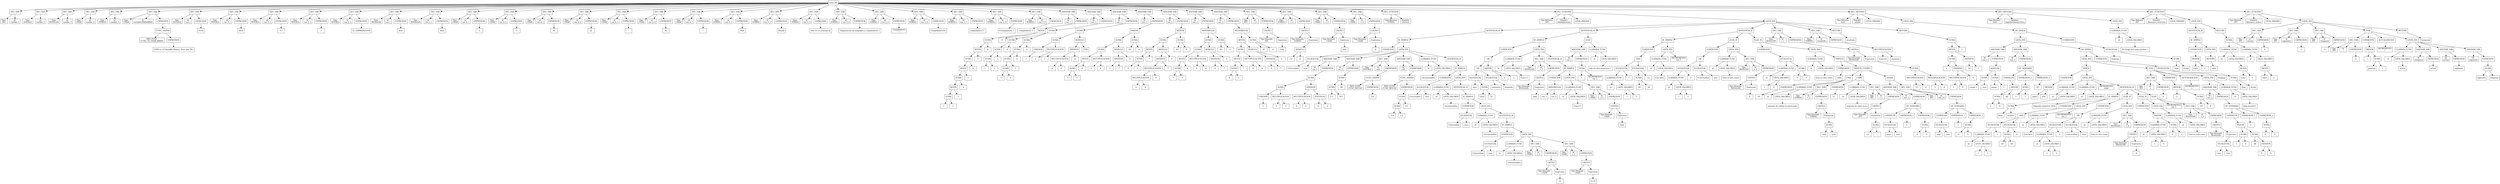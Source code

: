 digraph arbolAst { 
rankdir = "TB"; 
node[shape = box] 
nodo0[label="Lista_Ins"] 
nodo2089[label="DEC_VAR"] 
nodo0 -> nodo2089
nodo2090[label="Tipo 
INT"] 
nodo2089 -> nodo2090
nodo2091[label="id 
varible_1"] 
nodo2089 -> nodo2091
nodo2094[label="DEC_VAR"] 
nodo0 -> nodo2094
nodo2095[label="Tipo 
DOUBLE"] 
nodo2094 -> nodo2095
nodo2096[label="id 
varible_2"] 
nodo2094 -> nodo2096
nodo2099[label="DEC_VAR"] 
nodo0 -> nodo2099
nodo2100[label="Tipo 
BOOLEAN"] 
nodo2099 -> nodo2100
nodo2101[label="id 
varible_3"] 
nodo2099 -> nodo2101
nodo2104[label="DEC_VAR"] 
nodo0 -> nodo2104
nodo2105[label="Tipo 
CHAR"] 
nodo2104 -> nodo2105
nodo2106[label="id 
varible_4"] 
nodo2104 -> nodo2106
nodo2109[label="DEC_VAR"] 
nodo0 -> nodo2109
nodo2110[label="Tipo 
STRING"] 
nodo2109 -> nodo2110
nodo2111[label="id 
varible_5"] 
nodo2109 -> nodo2111
nodo2121[label="DEC_VAR"] 
nodo0 -> nodo2121
nodo2122[label="Tipo 
CHAR"] 
nodo2121 -> nodo2122
nodo2123[label="id 
variableCHARARRAY"] 
nodo2121 -> nodo2123
nodo2124[label="EXPRESION"] 
nodo2121 -> nodo2124
nodo2116[label="FUNC_NATIVA"] 
nodo2124 -> nodo2116
nodo2117[label="TIPO_FUNC 
FUNC_TO_CHAR_ARRAY"] 
nodo2116 -> nodo2117
nodo2118[label="EXPRESION"] 
nodo2116 -> nodo2118
nodo2114[label="ESTA es LA VariaBle Moises: Aver que TAL"] 
nodo2118 -> nodo2114
nodo2128[label="DEC_VAR"] 
nodo0 -> nodo2128
nodo2129[label="Tipo 
DOUBLE"] 
nodo2128 -> nodo2129
nodo2130[label="id 
var_2"] 
nodo2128 -> nodo2130
nodo2131[label="EXPRESION"] 
nodo2128 -> nodo2131
nodo2126[label="15.02"] 
nodo2131 -> nodo2126
nodo2135[label="DEC_VAR"] 
nodo0 -> nodo2135
nodo2136[label="Tipo 
DOUBLE"] 
nodo2135 -> nodo2136
nodo2137[label="id 
var_2_1"] 
nodo2135 -> nodo2137
nodo2138[label="EXPRESION"] 
nodo2135 -> nodo2138
nodo2133[label="2022"] 
nodo2138 -> nodo2133
nodo2142[label="DEC_VAR"] 
nodo0 -> nodo2142
nodo2143[label="Tipo 
DOUBLE"] 
nodo2142 -> nodo2143
nodo2144[label="id 
var_2_2"] 
nodo2142 -> nodo2144
nodo2145[label="EXPRESION"] 
nodo2142 -> nodo2145
nodo2140[label="0.1"] 
nodo2145 -> nodo2140
nodo2149[label="DEC_VAR"] 
nodo0 -> nodo2149
nodo2150[label="Tipo 
DOUBLE"] 
nodo2149 -> nodo2150
nodo2151[label="id 
var_2_3"] 
nodo2149 -> nodo2151
nodo2152[label="EXPRESION"] 
nodo2149 -> nodo2152
nodo2147[label="1"] 
nodo2152 -> nodo2147
nodo2156[label="DEC_VAR"] 
nodo0 -> nodo2156
nodo2157[label="Tipo 
DOUBLE"] 
nodo2156 -> nodo2157
nodo2158[label="id 
var_2_4"] 
nodo2156 -> nodo2158
nodo2159[label="EXPRESION"] 
nodo2156 -> nodo2159
nodo2154[label="51.1589462625459"] 
nodo2159 -> nodo2154
nodo2163[label="DEC_VAR"] 
nodo0 -> nodo2163
nodo2164[label="Tipo 
BOOLEAN"] 
nodo2163 -> nodo2164
nodo2165[label="id 
var_3"] 
nodo2163 -> nodo2165
nodo2166[label="EXPRESION"] 
nodo2163 -> nodo2166
nodo2161[label="true"] 
nodo2166 -> nodo2161
nodo2170[label="DEC_VAR"] 
nodo0 -> nodo2170
nodo2171[label="Tipo 
BOOLEAN"] 
nodo2170 -> nodo2171
nodo2172[label="id 
var_3_1"] 
nodo2170 -> nodo2172
nodo2173[label="EXPRESION"] 
nodo2170 -> nodo2173
nodo2168[label="false"] 
nodo2173 -> nodo2168
nodo2177[label="DEC_VAR"] 
nodo0 -> nodo2177
nodo2178[label="Tipo 
CHAR"] 
nodo2177 -> nodo2178
nodo2179[label="id 
var_4_1"] 
nodo2177 -> nodo2179
nodo2180[label="EXPRESION"] 
nodo2177 -> nodo2180
nodo2175[label="a"] 
nodo2180 -> nodo2175
nodo2184[label="DEC_VAR"] 
nodo0 -> nodo2184
nodo2185[label="Tipo 
CHAR"] 
nodo2184 -> nodo2185
nodo2186[label="id 
var_4_2"] 
nodo2184 -> nodo2186
nodo2187[label="EXPRESION"] 
nodo2184 -> nodo2187
nodo2182[label="2"] 
nodo2187 -> nodo2182
nodo2191[label="DEC_VAR"] 
nodo0 -> nodo2191
nodo2192[label="Tipo 
CHAR"] 
nodo2191 -> nodo2192
nodo2193[label="id 
var_4_3"] 
nodo2191 -> nodo2193
nodo2194[label="EXPRESION"] 
nodo2191 -> nodo2194
nodo2189[label="W"] 
nodo2194 -> nodo2189
nodo2198[label="DEC_VAR"] 
nodo0 -> nodo2198
nodo2199[label="Tipo 
CHAR"] 
nodo2198 -> nodo2199
nodo2200[label="id 
var_4_4"] 
nodo2198 -> nodo2200
nodo2201[label="EXPRESION"] 
nodo2198 -> nodo2201
nodo2196[label="@"] 
nodo2201 -> nodo2196
nodo2205[label="DEC_VAR"] 
nodo0 -> nodo2205
nodo2206[label="Tipo 
CHAR"] 
nodo2205 -> nodo2206
nodo2207[label="id 
var_4_5"] 
nodo2205 -> nodo2207
nodo2208[label="EXPRESION"] 
nodo2205 -> nodo2208
nodo2203[label="!"] 
nodo2208 -> nodo2203
nodo2212[label="DEC_VAR"] 
nodo0 -> nodo2212
nodo2213[label="Tipo 
CHAR"] 
nodo2212 -> nodo2213
nodo2214[label="id 
var_4_6"] 
nodo2212 -> nodo2214
nodo2215[label="EXPRESION"] 
nodo2212 -> nodo2215
nodo2210[label="%"] 
nodo2215 -> nodo2210
nodo2219[label="DEC_VAR"] 
nodo0 -> nodo2219
nodo2220[label="Tipo 
CHAR"] 
nodo2219 -> nodo2220
nodo2221[label="id 
var_4_7"] 
nodo2219 -> nodo2221
nodo2222[label="EXPRESION"] 
nodo2219 -> nodo2222
nodo2217[label="/"] 
nodo2222 -> nodo2217
nodo2226[label="DEC_VAR"] 
nodo0 -> nodo2226
nodo2227[label="Tipo 
STRING"] 
nodo2226 -> nodo2227
nodo2228[label="id 
var_5_1"] 
nodo2226 -> nodo2228
nodo2229[label="EXPRESION"] 
nodo2226 -> nodo2229
nodo2224[label="Hola"] 
nodo2229 -> nodo2224
nodo2233[label="DEC_VAR"] 
nodo0 -> nodo2233
nodo2234[label="Tipo 
STRING"] 
nodo2233 -> nodo2234
nodo2235[label="id 
var_5_2"] 
nodo2233 -> nodo2235
nodo2236[label="EXPRESION"] 
nodo2233 -> nodo2236
nodo2231[label="Mundo"] 
nodo2236 -> nodo2231
nodo2240[label="DEC_VAR"] 
nodo0 -> nodo2240
nodo2241[label="Tipo 
STRING"] 
nodo2240 -> nodo2241
nodo2242[label="id 
var_5_3"] 
nodo2240 -> nodo2242
nodo2243[label="EXPRESION"] 
nodo2240 -> nodo2243
nodo2238[label="este es un mensaje @"] 
nodo2243 -> nodo2238
nodo2247[label="DEC_VAR"] 
nodo0 -> nodo2247
nodo2248[label="Tipo 
STRING"] 
nodo2247 -> nodo2248
nodo2249[label="id 
var_5_4"] 
nodo2247 -> nodo2249
nodo2250[label="EXPRESION"] 
nodo2247 -> nodo2250
nodo2245[label="Organizacion de lenguajes y compiladores 1"] 
nodo2250 -> nodo2245
nodo2254[label="DEC_VAR"] 
nodo0 -> nodo2254
nodo2255[label="Tipo 
STRING"] 
nodo2254 -> nodo2255
nodo2256[label="id 
var_5_5"] 
nodo2254 -> nodo2256
nodo2257[label="EXPRESION"] 
nodo2254 -> nodo2257
nodo2252[label="Compiladores\n1"] 
nodo2257 -> nodo2252
nodo2261[label="DEC_VAR"] 
nodo0 -> nodo2261
nodo2262[label="Tipo 
STRING"] 
nodo2261 -> nodo2262
nodo2263[label="id 
var_5_6"] 
nodo2261 -> nodo2263
nodo2264[label="EXPRESION"] 
nodo2261 -> nodo2264
nodo2259[label="Compiladores\\1\\"] 
nodo2264 -> nodo2259
nodo2268[label="DEC_VAR"] 
nodo0 -> nodo2268
nodo2269[label="Tipo 
STRING"] 
nodo2268 -> nodo2269
nodo2270[label="id 
var_5_7"] 
nodo2268 -> nodo2270
nodo2271[label="EXPRESION"] 
nodo2268 -> nodo2271
nodo2266[label="compiladores\"1\""] 
nodo2271 -> nodo2266
nodo2275[label="DEC_VAR"] 
nodo0 -> nodo2275
nodo2276[label="Tipo 
STRING"] 
nodo2275 -> nodo2276
nodo2277[label="id 
var_5_8"] 
nodo2275 -> nodo2277
nodo2278[label="EXPRESION"] 
nodo2275 -> nodo2278
nodo2273[label="\tCompiladores 1"] 
nodo2278 -> nodo2273
nodo2282[label="DEC_VAR"] 
nodo0 -> nodo2282
nodo2283[label="Tipo 
STRING"] 
nodo2282 -> nodo2283
nodo2284[label="id 
var_5_9"] 
nodo2282 -> nodo2284
nodo2285[label="EXPRESION"] 
nodo2282 -> nodo2285
nodo2280[label="\'compiladores 1\'"] 
nodo2285 -> nodo2280
nodo2329[label="ASIGNAR_VAR"] 
nodo0 -> nodo2329
nodo2330[label="Id 
var_1"] 
nodo2329 -> nodo2330
nodo2331[label="EXPRESION"] 
nodo2329 -> nodo2331
nodo2326[label="RESTA"] 
nodo2331 -> nodo2326
nodo2321[label="SUMA"] 
nodo2326 -> nodo2321
nodo2316[label="RESTA"] 
nodo2321 -> nodo2316
nodo2311[label="SUMA"] 
nodo2316 -> nodo2311
nodo2306[label="RESTA"] 
nodo2311 -> nodo2306
nodo2301[label="SUMA"] 
nodo2306 -> nodo2301
nodo2296[label="RESTA"] 
nodo2301 -> nodo2296
nodo2291[label="SUMA"] 
nodo2296 -> nodo2291
nodo2287[label="1"] 
nodo2291 -> nodo2287
nodo2289[label="2"] 
nodo2291 -> nodo2289
nodo2294[label="3"] 
nodo2296 -> nodo2294
nodo2299[label="4"] 
nodo2301 -> nodo2299
nodo2304[label="5"] 
nodo2306 -> nodo2304
nodo2309[label="6"] 
nodo2311 -> nodo2309
nodo2314[label="7"] 
nodo2316 -> nodo2314
nodo2319[label="8"] 
nodo2321 -> nodo2319
nodo2324[label="9"] 
nodo2326 -> nodo2324
nodo2375[label="ASIGNAR_VAR"] 
nodo0 -> nodo2375
nodo2376[label="Id 
var_1"] 
nodo2375 -> nodo2376
nodo2377[label="EXPRESION"] 
nodo2375 -> nodo2377
nodo2372[label="SUMA"] 
nodo2377 -> nodo2372
nodo2347[label="SUMA"] 
nodo2372 -> nodo2347
nodo2342[label="SUMA"] 
nodo2347 -> nodo2342
nodo2337[label="SUMA"] 
nodo2342 -> nodo2337
nodo2333[label="1"] 
nodo2337 -> nodo2333
nodo2335[label="2"] 
nodo2337 -> nodo2335
nodo2340[label="3"] 
nodo2342 -> nodo2340
nodo2345[label="4"] 
nodo2347 -> nodo2345
nodo2369[label="SUMA"] 
nodo2372 -> nodo2369
nodo2364[label="SUMA"] 
nodo2369 -> nodo2364
nodo2359[label="SUMA"] 
nodo2364 -> nodo2359
nodo2354[label="SUMA"] 
nodo2359 -> nodo2354
nodo2350[label="5"] 
nodo2354 -> nodo2350
nodo2352[label="6"] 
nodo2354 -> nodo2352
nodo2357[label="7"] 
nodo2359 -> nodo2357
nodo2362[label="8"] 
nodo2364 -> nodo2362
nodo2367[label="9"] 
nodo2369 -> nodo2367
nodo2416[label="ASIGNAR_VAR"] 
nodo0 -> nodo2416
nodo2417[label="Id 
var_1"] 
nodo2416 -> nodo2417
nodo2418[label="EXPRESION"] 
nodo2416 -> nodo2418
nodo2413[label="SUMA"] 
nodo2418 -> nodo2413
nodo2392[label="SUMA"] 
nodo2413 -> nodo2392
nodo2381[label="UMENOS"] 
nodo2392 -> nodo2381
nodo2379[label="1"] 
nodo2381 -> nodo2379
nodo2389[label="MULTIPLICACION"] 
nodo2392 -> nodo2389
nodo2385[label="2"] 
nodo2389 -> nodo2385
nodo2387[label="3"] 
nodo2389 -> nodo2387
nodo2409[label="MODULO"] 
nodo2413 -> nodo2409
nodo2404[label="DIVISION"] 
nodo2409 -> nodo2404
nodo2399[label="MULTIPLICACION"] 
nodo2404 -> nodo2399
nodo2395[label="4"] 
nodo2399 -> nodo2395
nodo2397[label="8"] 
nodo2399 -> nodo2397
nodo2402[label="8"] 
nodo2404 -> nodo2402
nodo2407[label="5789"] 
nodo2409 -> nodo2407
nodo2468[label="ASIGNAR_VAR"] 
nodo0 -> nodo2468
nodo2469[label="Id 
var_3"] 
nodo2468 -> nodo2469
nodo2470[label="EXPRESION"] 
nodo2468 -> nodo2470
nodo2465[label="MAYOR"] 
nodo2470 -> nodo2465
nodo2455[label="SUMA"] 
nodo2465 -> nodo2455
nodo2439[label="SUMA"] 
nodo2455 -> nodo2439
nodo2429[label="RESTA"] 
nodo2439 -> nodo2429
nodo2424[label="SUMA"] 
nodo2429 -> nodo2424
nodo2420[label="5"] 
nodo2424 -> nodo2420
nodo2422[label="5"] 
nodo2424 -> nodo2422
nodo2427[label="8"] 
nodo2429 -> nodo2427
nodo2436[label="MULTIPLICACION"] 
nodo2439 -> nodo2436
nodo2432[label="6"] 
nodo2436 -> nodo2432
nodo2434[label="8"] 
nodo2436 -> nodo2434
nodo2451[label="MODULO"] 
nodo2455 -> nodo2451
nodo2446[label="DIVISION"] 
nodo2451 -> nodo2446
nodo2442[label="1"] 
nodo2446 -> nodo2442
nodo2444[label="7"] 
nodo2446 -> nodo2444
nodo2449[label="9"] 
nodo2451 -> nodo2449
nodo2462[label="SUMA"] 
nodo2465 -> nodo2462
nodo2458[label="45"] 
nodo2462 -> nodo2458
nodo2460[label="6"] 
nodo2462 -> nodo2460
nodo2520[label="ASIGNAR_VAR"] 
nodo0 -> nodo2520
nodo2521[label="Id 
var_3"] 
nodo2520 -> nodo2521
nodo2522[label="EXPRESION"] 
nodo2520 -> nodo2522
nodo2517[label="MENOR"] 
nodo2522 -> nodo2517
nodo2507[label="SUMA"] 
nodo2517 -> nodo2507
nodo2481[label="RESTA"] 
nodo2507 -> nodo2481
nodo2476[label="SUMA"] 
nodo2481 -> nodo2476
nodo2472[label="6"] 
nodo2476 -> nodo2472
nodo2474[label="4"] 
nodo2476 -> nodo2474
nodo2479[label="7"] 
nodo2481 -> nodo2479
nodo2503[label="MODULO"] 
nodo2507 -> nodo2503
nodo2498[label="DIVISION"] 
nodo2503 -> nodo2498
nodo2493[label="MULTIPLICACION"] 
nodo2498 -> nodo2493
nodo2488[label="MULTIPLICACION"] 
nodo2493 -> nodo2488
nodo2484[label="9"] 
nodo2488 -> nodo2484
nodo2486[label="8"] 
nodo2488 -> nodo2486
nodo2491[label="9"] 
nodo2493 -> nodo2491
nodo2496[label="7"] 
nodo2498 -> nodo2496
nodo2501[label="9"] 
nodo2503 -> nodo2501
nodo2514[label="SUMA"] 
nodo2517 -> nodo2514
nodo2510[label="45"] 
nodo2514 -> nodo2510
nodo2512[label="6"] 
nodo2514 -> nodo2512
nodo2572[label="ASIGNAR_VAR"] 
nodo0 -> nodo2572
nodo2573[label="Id 
var_3"] 
nodo2572 -> nodo2573
nodo2574[label="EXPRESION"] 
nodo2572 -> nodo2574
nodo2569[label="MAYORIGUAL"] 
nodo2574 -> nodo2569
nodo2559[label="SUMA"] 
nodo2569 -> nodo2559
nodo2543[label="SUMA"] 
nodo2559 -> nodo2543
nodo2533[label="RESTA"] 
nodo2543 -> nodo2533
nodo2528[label="SUMA"] 
nodo2533 -> nodo2528
nodo2524[label="7"] 
nodo2528 -> nodo2524
nodo2526[label="3"] 
nodo2528 -> nodo2526
nodo2531[label="8"] 
nodo2533 -> nodo2531
nodo2540[label="MULTIPLICACION"] 
nodo2543 -> nodo2540
nodo2536[label="6"] 
nodo2540 -> nodo2536
nodo2538[label="8"] 
nodo2540 -> nodo2538
nodo2555[label="MODULO"] 
nodo2559 -> nodo2555
nodo2550[label="DIVISION"] 
nodo2555 -> nodo2550
nodo2546[label="6"] 
nodo2550 -> nodo2546
nodo2548[label="7"] 
nodo2550 -> nodo2548
nodo2553[label="9"] 
nodo2555 -> nodo2553
nodo2566[label="SUMA"] 
nodo2569 -> nodo2566
nodo2562[label="45"] 
nodo2566 -> nodo2562
nodo2564[label="6"] 
nodo2566 -> nodo2564
nodo2624[label="ASIGNAR_VAR"] 
nodo0 -> nodo2624
nodo2625[label="Id 
var_3"] 
nodo2624 -> nodo2625
nodo2626[label="EXPRESION"] 
nodo2624 -> nodo2626
nodo2621[label="MENORIGUAL"] 
nodo2626 -> nodo2621
nodo2611[label="RESTA"] 
nodo2621 -> nodo2611
nodo2595[label="SUMA"] 
nodo2611 -> nodo2595
nodo2585[label="RESTA"] 
nodo2595 -> nodo2585
nodo2580[label="SUMA"] 
nodo2585 -> nodo2580
nodo2576[label="8"] 
nodo2580 -> nodo2576
nodo2578[label="2"] 
nodo2580 -> nodo2578
nodo2583[label="7"] 
nodo2585 -> nodo2583
nodo2592[label="MULTIPLICACION"] 
nodo2595 -> nodo2592
nodo2588[label="9"] 
nodo2592 -> nodo2588
nodo2590[label="8"] 
nodo2592 -> nodo2590
nodo2607[label="MODULO"] 
nodo2611 -> nodo2607
nodo2602[label="DIVISION"] 
nodo2607 -> nodo2602
nodo2598[label="9"] 
nodo2602 -> nodo2598
nodo2600[label="7"] 
nodo2602 -> nodo2600
nodo2605[label="9"] 
nodo2607 -> nodo2605
nodo2618[label="SUMA"] 
nodo2621 -> nodo2618
nodo2614[label="45"] 
nodo2618 -> nodo2614
nodo2616[label="6"] 
nodo2618 -> nodo2616
nodo2635[label="DEC_VAR"] 
nodo0 -> nodo2635
nodo2636[label="Tipo 
INT"] 
nodo2635 -> nodo2636
nodo2637[label="id 
v_5"] 
nodo2635 -> nodo2637
nodo2638[label="EXPRESION"] 
nodo2635 -> nodo2638
nodo2630[label="CASTEO"] 
nodo2638 -> nodo2630
nodo2631[label="Tipo Deseado 
INT"] 
nodo2630 -> nodo2631
nodo2632[label="Expresion"] 
nodo2630 -> nodo2632
nodo2628[label="hola"] 
nodo2632 -> nodo2628
nodo2653[label="DEC_VAR"] 
nodo0 -> nodo2653
nodo2654[label="Tipo 
STRING"] 
nodo2653 -> nodo2654
nodo2655[label="id 
v_1"] 
nodo2653 -> nodo2655
nodo2656[label="EXPRESION"] 
nodo2653 -> nodo2656
nodo2648[label="CASTEO"] 
nodo2656 -> nodo2648
nodo2649[label="Tipo Deseado 
STRING"] 
nodo2648 -> nodo2649
nodo2650[label="Expresion"] 
nodo2648 -> nodo2650
nodo2644[label="MODULO"] 
nodo2650 -> nodo2644
nodo2640[label="12"] 
nodo2644 -> nodo2640
nodo2642[label="8"] 
nodo2644 -> nodo2642
nodo2665[label="DEC_VAR"] 
nodo0 -> nodo2665
nodo2666[label="Tipo 
CHAR"] 
nodo2665 -> nodo2666
nodo2667[label="id 
v_3"] 
nodo2665 -> nodo2667
nodo2668[label="EXPRESION"] 
nodo2665 -> nodo2668
nodo2660[label="CASTEO"] 
nodo2668 -> nodo2660
nodo2661[label="Tipo Deseado 
CHAR"] 
nodo2660 -> nodo2661
nodo2662[label="Expresion"] 
nodo2660 -> nodo2662
nodo2658[label="true"] 
nodo2662 -> nodo2658
nodo2677[label="DEC_VAR"] 
nodo0 -> nodo2677
nodo2678[label="Tipo 
CHAR"] 
nodo2677 -> nodo2678
nodo2679[label="id 
v_4"] 
nodo2677 -> nodo2679
nodo2680[label="EXPRESION"] 
nodo2677 -> nodo2680
nodo2672[label="CASTEO"] 
nodo2680 -> nodo2672
nodo2673[label="Tipo Deseado 
CHAR"] 
nodo2672 -> nodo2673
nodo2674[label="Expresion"] 
nodo2672 -> nodo2674
nodo2670[label="A"] 
nodo2674 -> nodo2670
nodo2901[label="DEC_FUNCION"] 
nodo0 -> nodo2901
nodo2902[label="Tipo Retorno 
STRING"] 
nodo2901 -> nodo2902
nodo2903[label="Nombre 
division"] 
nodo2901 -> nodo2903
nodo3606[label="DEC_FUNCION"] 
nodo0 -> nodo3606
nodo3607[label="Tipo Retorno 
INT"] 
nodo3606 -> nodo3607
nodo3608[label="Nombre 
Multiplicacion"] 
nodo3606 -> nodo3608
nodo3609[label="LISTA_PARAMS"] 
nodo3606 -> nodo3609
nodo3610[label="LISTA_INS"] 
nodo3606 -> nodo3610
nodo3127[label="SENTENCIA_IF"] 
nodo3610 -> nodo3127
nodo3119[label="IF_SIMPLE"] 
nodo3127 -> nodo3119
nodo3120[label="CONDICION"] 
nodo3119 -> nodo3120
nodo3121[label="LISTA_INS"] 
nodo3119 -> nodo3121
nodo2917[label="IGUALIGUAL"] 
nodo3120 -> nodo2917
nodo2913[label="Universidad"] 
nodo2917 -> nodo2913
nodo2915[label="usac"] 
nodo2917 -> nodo2915
nodo2957[label="ASIGNAR_VAR"] 
nodo3121 -> nodo2957
nodo2958[label="Id 
var_1"] 
nodo2957 -> nodo2958
nodo2959[label="EXPRESION"] 
nodo2957 -> nodo2959
nodo2954[label="SUMA"] 
nodo2959 -> nodo2954
nodo2933[label="SUMA"] 
nodo2954 -> nodo2933
nodo2922[label="UMENOS"] 
nodo2933 -> nodo2922
nodo2920[label="1"] 
nodo2922 -> nodo2920
nodo2930[label="MULTIPLICACION"] 
nodo2933 -> nodo2930
nodo2926[label="2"] 
nodo2930 -> nodo2926
nodo2928[label="3"] 
nodo2930 -> nodo2928
nodo2951[label="DIVISION"] 
nodo2954 -> nodo2951
nodo2940[label="MULTIPLICACION"] 
nodo2951 -> nodo2940
nodo2936[label="4"] 
nodo2940 -> nodo2936
nodo2938[label="8"] 
nodo2940 -> nodo2938
nodo2947[label="POTENCIA"] 
nodo2951 -> nodo2947
nodo2943[label="8"] 
nodo2947 -> nodo2943
nodo2945[label="2"] 
nodo2947 -> nodo2945
nodo2973[label="ASIGNAR_VAR"] 
nodo3121 -> nodo2973
nodo2974[label="Id 
var_2"] 
nodo2973 -> nodo2974
nodo2975[label="EXPRESION"] 
nodo2973 -> nodo2975
nodo2970[label="SUMA"] 
nodo2975 -> nodo2970
nodo2965[label="SUMA"] 
nodo2970 -> nodo2965
nodo2961[label="1.2"] 
nodo2965 -> nodo2961
nodo2963[label="78.1"] 
nodo2965 -> nodo2963
nodo2968[label="89"] 
nodo2970 -> nodo2968
nodo2984[label="DEC_VAR"] 
nodo3121 -> nodo2984
nodo2985[label="Tipo 
DOUBLE"] 
nodo2984 -> nodo2985
nodo2986[label="id 
val1"] 
nodo2984 -> nodo2986
nodo2987[label="EXPRESION"] 
nodo2984 -> nodo2987
nodo2979[label="FUNC_NATIVA"] 
nodo2987 -> nodo2979
nodo2980[label="TIPO_FUNC 
FUNC_ROUND"] 
nodo2979 -> nodo2980
nodo2981[label="EXPRESION"] 
nodo2979 -> nodo2981
nodo2977[label="5.8"] 
nodo2981 -> nodo2977
nodo3006[label="ASIGNAR_VAR"] 
nodo3121 -> nodo3006
nodo3007[label="Id 
val1"] 
nodo3006 -> nodo3007
nodo3008[label="EXPRESION"] 
nodo3006 -> nodo3008
nodo3001[label="FUNC_NATIVA"] 
nodo3008 -> nodo3001
nodo3002[label="TIPO_FUNC 
FUNC_ROUND"] 
nodo3001 -> nodo3002
nodo3003[label="EXPRESION"] 
nodo3001 -> nodo3003
nodo2998[label="SUMA"] 
nodo3003 -> nodo2998
nodo2993[label="SUMA"] 
nodo2998 -> nodo2993
nodo2989[label="5.8"] 
nodo2993 -> nodo2989
nodo2991[label="1.2"] 
nodo2993 -> nodo2991
nodo2996[label="0.5"] 
nodo2998 -> nodo2996
nodo3012[label="LLAMADA_FUNC"] 
nodo3121 -> nodo3012
nodo3013[label="id"] 
nodo3012 -> nodo3013
nodo3014[label="LISTA_VALORES"] 
nodo3012 -> nodo3014
nodo3010[label="tricentenadira"] 
nodo3014 -> nodo3010
nodo3115[label="SENTENCIA_IF"] 
nodo3121 -> nodo3115
nodo3107[label="IF_SIMPLE"] 
nodo3115 -> nodo3107
nodo3108[label="CONDICION"] 
nodo3107 -> nodo3108
nodo3109[label="LISTA_INS"] 
nodo3107 -> nodo3109
nodo3021[label="IGUALIGUAL"] 
nodo3108 -> nodo3021
nodo3017[label="Universidad"] 
nodo3021 -> nodo3017
nodo3019[label="usac"] 
nodo3021 -> nodo3019
nodo3026[label="LLAMADA_FUNC"] 
nodo3109 -> nodo3026
nodo3027[label="id"] 
nodo3026 -> nodo3027
nodo3028[label="LISTA_VALORES"] 
nodo3026 -> nodo3028
nodo3024[label="tricentenadira"] 
nodo3028 -> nodo3024
nodo3103[label="SENTENCIA_IF"] 
nodo3109 -> nodo3103
nodo3095[label="IF_SIMPLE"] 
nodo3103 -> nodo3095
nodo3096[label="CONDICION"] 
nodo3095 -> nodo3096
nodo3097[label="LISTA_INS"] 
nodo3095 -> nodo3097
nodo3035[label="IGUALIGUAL"] 
nodo3096 -> nodo3035
nodo3031[label="Universidad"] 
nodo3035 -> nodo3031
nodo3033[label="usac"] 
nodo3035 -> nodo3033
nodo3040[label="LLAMADA_FUNC"] 
nodo3097 -> nodo3040
nodo3041[label="id"] 
nodo3040 -> nodo3041
nodo3042[label="LISTA_VALORES"] 
nodo3040 -> nodo3042
nodo3038[label="tricentenadira"] 
nodo3042 -> nodo3038
nodo3091[label="SENTENCIA_IF"] 
nodo3097 -> nodo3091
nodo3083[label="IF_SIMPLE"] 
nodo3091 -> nodo3083
nodo3084[label="CONDICION"] 
nodo3083 -> nodo3084
nodo3085[label="LISTA_INS"] 
nodo3083 -> nodo3085
nodo3049[label="IGUALIGUAL"] 
nodo3084 -> nodo3049
nodo3045[label="Universidad"] 
nodo3049 -> nodo3045
nodo3047[label="usac"] 
nodo3049 -> nodo3047
nodo3054[label="LLAMADA_FUNC"] 
nodo3085 -> nodo3054
nodo3055[label="id"] 
nodo3054 -> nodo3055
nodo3056[label="LISTA_VALORES"] 
nodo3054 -> nodo3056
nodo3052[label="tricentenadira"] 
nodo3056 -> nodo3052
nodo3066[label="DEC_VAR"] 
nodo3085 -> nodo3066
nodo3067[label="Tipo 
CHAR"] 
nodo3066 -> nodo3067
nodo3068[label="id 
v_1"] 
nodo3066 -> nodo3068
nodo3069[label="EXPRESION"] 
nodo3066 -> nodo3069
nodo3061[label="CASTEO"] 
nodo3069 -> nodo3061
nodo3062[label="Tipo Deseado 
CHAR"] 
nodo3061 -> nodo3062
nodo3063[label="Expresion"] 
nodo3061 -> nodo3063
nodo3059[label="12"] 
nodo3063 -> nodo3059
nodo3078[label="DEC_VAR"] 
nodo3085 -> nodo3078
nodo3079[label="Tipo 
CHAR"] 
nodo3078 -> nodo3079
nodo3080[label="id 
v_2"] 
nodo3078 -> nodo3080
nodo3081[label="EXPRESION"] 
nodo3078 -> nodo3081
nodo3073[label="CASTEO"] 
nodo3081 -> nodo3073
nodo3074[label="Tipo Deseado 
CHAR"] 
nodo3073 -> nodo3074
nodo3075[label="Expresion"] 
nodo3073 -> nodo3075
nodo3071[label="12.25"] 
nodo3075 -> nodo3071
nodo3250[label="SENTENCIA_IF"] 
nodo3610 -> nodo3250
nodo3220[label="IF_SIMPLE"] 
nodo3250 -> nodo3220
nodo3221[label="CONDICION"] 
nodo3220 -> nodo3221
nodo3222[label="LISTA_INS"] 
nodo3220 -> nodo3222
nodo3160[label="OR"] 
nodo3221 -> nodo3160
nodo3150[label="OR"] 
nodo3160 -> nodo3150
nodo3140[label="IGUALIGUAL"] 
nodo3150 -> nodo3140
nodo3131[label="anio"] 
nodo3140 -> nodo3131
nodo3137[label="SUMA"] 
nodo3140 -> nodo3137
nodo3133[label="2022"] 
nodo3137 -> nodo3133
nodo3135[label="22"] 
nodo3137 -> nodo3135
nodo3147[label="IGUALIGUAL"] 
nodo3150 -> nodo3147
nodo3143[label="semestre"] 
nodo3147 -> nodo3143
nodo3145[label="Segundo"] 
nodo3147 -> nodo3145
nodo3157[label="MAYOR"] 
nodo3160 -> nodo3157
nodo3153[label="4"] 
nodo3157 -> nodo3153
nodo3155[label="2"] 
nodo3157 -> nodo3155
nodo3165[label="LLAMADA_FUNC"] 
nodo3222 -> nodo3165
nodo3166[label="id"] 
nodo3165 -> nodo3166
nodo3167[label="LISTA_VALORES"] 
nodo3165 -> nodo3167
nodo3163[label="Usac!!!!"] 
nodo3167 -> nodo3163
nodo3177[label="DEC_VAR"] 
nodo3222 -> nodo3177
nodo3178[label="Tipo 
BOOLEAN"] 
nodo3177 -> nodo3178
nodo3179[label="id 
v_5"] 
nodo3177 -> nodo3179
nodo3180[label="EXPRESION"] 
nodo3177 -> nodo3180
nodo3172[label="CASTEO"] 
nodo3180 -> nodo3172
nodo3173[label="Tipo Deseado 
BOOLEAN"] 
nodo3172 -> nodo3173
nodo3174[label="Expresion"] 
nodo3172 -> nodo3174
nodo3170[label="hola"] 
nodo3174 -> nodo3170
nodo3216[label="SENTENCIA_IF"] 
nodo3222 -> nodo3216
nodo3208[label="IF_SIMPLE"] 
nodo3216 -> nodo3208
nodo3209[label="CONDICION"] 
nodo3208 -> nodo3209
nodo3210[label="LISTA_INS"] 
nodo3208 -> nodo3210
nodo3186[label="MAYORIGUAL"] 
nodo3209 -> nodo3186
nodo3182[label="var_1"] 
nodo3186 -> nodo3182
nodo3184[label="var_2"] 
nodo3186 -> nodo3184
nodo3191[label="LLAMADA_FUNC"] 
nodo3210 -> nodo3191
nodo3192[label="id"] 
nodo3191 -> nodo3192
nodo3193[label="LISTA_VALORES"] 
nodo3191 -> nodo3193
nodo3189[label="Usac!!!!"] 
nodo3193 -> nodo3189
nodo3203[label="DEC_VAR"] 
nodo3210 -> nodo3203
nodo3204[label="Tipo 
CHAR"] 
nodo3203 -> nodo3204
nodo3205[label="id 
v_5"] 
nodo3203 -> nodo3205
nodo3206[label="EXPRESION"] 
nodo3203 -> nodo3206
nodo3198[label="CASTEO"] 
nodo3206 -> nodo3198
nodo3199[label="Tipo Deseado 
CHAR"] 
nodo3198 -> nodo3199
nodo3200[label="Expresion"] 
nodo3198 -> nodo3200
nodo3196[label="hola"] 
nodo3200 -> nodo3196
nodo3251[label="ELSE"] 
nodo3250 -> nodo3251
nodo3234[label="ASIGNAR_VAR"] 
nodo3251 -> nodo3234
nodo3235[label="Id 
var_1"] 
nodo3234 -> nodo3235
nodo3236[label="EXPRESION"] 
nodo3234 -> nodo3236
nodo3231[label="SUMA"] 
nodo3236 -> nodo3231
nodo3228[label="1"] 
nodo3231 -> nodo3228
nodo3230[label="INCREMENTO
var_1"] 
nodo3231 -> nodo3230
nodo3240[label="LLAMADA_FUNC"] 
nodo3251 -> nodo3240
nodo3241[label="id"] 
nodo3240 -> nodo3241
nodo3242[label="LISTA_VALORES"] 
nodo3240 -> nodo3242
nodo3238[label="sale en otro semestre :( "] 
nodo3242 -> nodo3238
nodo3521[label="SENTENCIA_IF"] 
nodo3610 -> nodo3521
nodo3291[label="IF_SIMPLE"] 
nodo3521 -> nodo3291
nodo3292[label="CONDICION"] 
nodo3291 -> nodo3292
nodo3293[label="LISTA_INS"] 
nodo3291 -> nodo3293
nodo3280[label="AND"] 
nodo3292 -> nodo3280
nodo3265[label="IGUALIGUAL"] 
nodo3280 -> nodo3265
nodo3258[label="LLAMADA_FUNC"] 
nodo3265 -> nodo3258
nodo3259[label="id"] 
nodo3258 -> nodo3259
nodo3260[label="LISTA_VALORES"] 
nodo3258 -> nodo3260
nodo3254[label="1"] 
nodo3260 -> nodo3254
nodo3256[label="2"] 
nodo3260 -> nodo3256
nodo3263[label="3"] 
nodo3265 -> nodo3263
nodo3277[label="IGUALIGUAL"] 
nodo3280 -> nodo3277
nodo3272[label="SUMA"] 
nodo3277 -> nodo3272
nodo3268[label="45"] 
nodo3272 -> nodo3268
nodo3270[label="56"] 
nodo3272 -> nodo3270
nodo3275[label="12"] 
nodo3277 -> nodo3275
nodo3285[label="LLAMADA_FUNC"] 
nodo3293 -> nodo3285
nodo3286[label="id"] 
nodo3285 -> nodo3286
nodo3287[label="LISTA_VALORES"] 
nodo3285 -> nodo3287
nodo3283[label="Esta bien"] 
nodo3287 -> nodo3283
nodo3290[label="DECREMENTO
var_1"] 
nodo3293 -> nodo3290
nodo3342[label="ELSE_IF"] 
nodo3521 -> nodo3342
nodo3343[label="CONDICION"] 
nodo3342 -> nodo3343
nodo3344[label="LISTA_INS"] 
nodo3342 -> nodo3344
nodo3320[label="OR"] 
nodo3343 -> nodo3320
nodo3310[label="IGUALIGUAL"] 
nodo3320 -> nodo3310
nodo3303[label="LLAMADA_FUNC"] 
nodo3310 -> nodo3303
nodo3304[label="id"] 
nodo3303 -> nodo3304
nodo3305[label="LISTA_VALORES"] 
nodo3303 -> nodo3305
nodo3299[label="1"] 
nodo3305 -> nodo3299
nodo3301[label="3"] 
nodo3305 -> nodo3301
nodo3308[label="4"] 
nodo3310 -> nodo3308
nodo3317[label="IGUALIGUAL"] 
nodo3320 -> nodo3317
nodo3313[label="Universidad"] 
nodo3317 -> nodo3313
nodo3315[label="usac"] 
nodo3317 -> nodo3315
nodo3325[label="LLAMADA_FUNC"] 
nodo3344 -> nodo3325
nodo3326[label="id"] 
nodo3325 -> nodo3326
nodo3327[label="LISTA_VALORES"] 
nodo3325 -> nodo3327
nodo3323[label="Esta es otra suma"] 
nodo3327 -> nodo3323
nodo3337[label="DEC_VAR"] 
nodo3344 -> nodo3337
nodo3338[label="Tipo 
BOOLEAN"] 
nodo3337 -> nodo3338
nodo3339[label="id 
v_4"] 
nodo3337 -> nodo3339
nodo3340[label="EXPRESION"] 
nodo3337 -> nodo3340
nodo3332[label="CASTEO"] 
nodo3340 -> nodo3332
nodo3333[label="Tipo Deseado 
BOOLEAN"] 
nodo3332 -> nodo3333
nodo3334[label="Expresion"] 
nodo3332 -> nodo3334
nodo3330[label="A"] 
nodo3334 -> nodo3330
nodo3512[label="ELSE_IF"] 
nodo3521 -> nodo3512
nodo3513[label="CONDICION"] 
nodo3512 -> nodo3513
nodo3514[label="LISTA_INS"] 
nodo3512 -> nodo3514
nodo3367[label="IGUALIGUAL"] 
nodo3513 -> nodo3367
nodo3355[label="LLAMADA_FUNC"] 
nodo3367 -> nodo3355
nodo3356[label="id"] 
nodo3355 -> nodo3356
nodo3357[label="LISTA_VALORES"] 
nodo3355 -> nodo3357
nodo3351[label="1"] 
nodo3357 -> nodo3351
nodo3353[label="4"] 
nodo3357 -> nodo3353
nodo3364[label="SUMA"] 
nodo3367 -> nodo3364
nodo3360[label="4"] 
nodo3364 -> nodo3360
nodo3362[label="1"] 
nodo3364 -> nodo3362
nodo3372[label="LLAMADA_FUNC"] 
nodo3514 -> nodo3372
nodo3373[label="id"] 
nodo3372 -> nodo3373
nodo3374[label="LISTA_VALORES"] 
nodo3372 -> nodo3374
nodo3370[label="Esta es otra suma"] 
nodo3374 -> nodo3370
nodo3504[label="SWITCH"] 
nodo3514 -> nodo3504
nodo3505[label="EXPRESION"] 
nodo3504 -> nodo3505
nodo3506[label="SWITCH_CUERPO"] 
nodo3504 -> nodo3506
nodo3377[label="edad"] 
nodo3505 -> nodo3377
nodo3406[label="CASE"] 
nodo3506 -> nodo3406
nodo3407[label="EXPRESION"] 
nodo3406 -> nodo3407
nodo3379[label="18"] 
nodo3407 -> nodo3379
nodo3383[label="LLAMADA_FUNC"] 
nodo3406 -> nodo3383
nodo3384[label="id"] 
nodo3383 -> nodo3384
nodo3385[label="LISTA_VALORES"] 
nodo3383 -> nodo3385
nodo3381[label="mayoria de eddad en guatemala"] 
nodo3385 -> nodo3381
nodo3400[label="DEC_VAR"] 
nodo3406 -> nodo3400
nodo3401[label="Tipo 
STRING"] 
nodo3400 -> nodo3401
nodo3402[label="id 
v_5"] 
nodo3400 -> nodo3402
nodo3403[label="EXPRESION"] 
nodo3400 -> nodo3403
nodo3395[label="CASTEO"] 
nodo3403 -> nodo3395
nodo3396[label="Tipo Deseado 
STRING"] 
nodo3395 -> nodo3396
nodo3397[label="Expresion"] 
nodo3395 -> nodo3397
nodo3392[label="SUMA"] 
nodo3397 -> nodo3392
nodo3388[label="hola"] 
nodo3392 -> nodo3388
nodo3390[label=" usac"] 
nodo3392 -> nodo3390
nodo3438[label="CASE"] 
nodo3506 -> nodo3438
nodo3439[label="EXPRESION"] 
nodo3438 -> nodo3439
nodo3411[label="21"] 
nodo3439 -> nodo3411
nodo3415[label="LLAMADA_FUNC"] 
nodo3438 -> nodo3415
nodo3416[label="id"] 
nodo3415 -> nodo3416
nodo3417[label="LISTA_VALORES"] 
nodo3415 -> nodo3417
nodo3413[label="mayoria de edad en us"] 
nodo3417 -> nodo3413
nodo3432[label="DEC_VAR"] 
nodo3438 -> nodo3432
nodo3433[label="Tipo 
INT"] 
nodo3432 -> nodo3433
nodo3434[label="id 
v_1"] 
nodo3432 -> nodo3434
nodo3435[label="EXPRESION"] 
nodo3432 -> nodo3435
nodo3427[label="CASTEO"] 
nodo3435 -> nodo3427
nodo3428[label="Tipo Deseado 
INT"] 
nodo3427 -> nodo3428
nodo3429[label="Expresion"] 
nodo3427 -> nodo3429
nodo3424[label="SUMA"] 
nodo3429 -> nodo3424
nodo3420[label="12"] 
nodo3424 -> nodo3420
nodo3422[label="1"] 
nodo3424 -> nodo3422
nodo3507[label="Default"] 
nodo3506 -> nodo3507
nodo3465[label="ASIGNAR_VAR"] 
nodo3507 -> nodo3465
nodo3466[label="Id 
var_3"] 
nodo3465 -> nodo3466
nodo3467[label="EXPRESION"] 
nodo3465 -> nodo3467
nodo3459[label="OP_TERNARIO"] 
nodo3467 -> nodo3459
nodo3460[label="CONDICON"] 
nodo3459 -> nodo3460
nodo3461[label="EXPRESION_1"] 
nodo3459 -> nodo3461
nodo3462[label="EXPRESION_2"] 
nodo3459 -> nodo3462
nodo3447[label="IGUALIGUAL"] 
nodo3460 -> nodo3447
nodo3443[label="usac"] 
nodo3447 -> nodo3443
nodo3445[label="usac"] 
nodo3447 -> nodo3445
nodo3450[label="1"] 
nodo3461 -> nodo3450
nodo3456[label="SUMA"] 
nodo3462 -> nodo3456
nodo3452[label="4"] 
nodo3456 -> nodo3452
nodo3454[label="5"] 
nodo3456 -> nodo3454
nodo3491[label="DEC_VAR"] 
nodo3507 -> nodo3491
nodo3492[label="Tipo 
INT"] 
nodo3491 -> nodo3492
nodo3493[label="id 
var_23"] 
nodo3491 -> nodo3493
nodo3494[label="EXPRESION"] 
nodo3491 -> nodo3494
nodo3485[label="OP_TERNARIO"] 
nodo3494 -> nodo3485
nodo3486[label="CONDICON"] 
nodo3485 -> nodo3486
nodo3487[label="EXPRESION_1"] 
nodo3485 -> nodo3487
nodo3488[label="EXPRESION_2"] 
nodo3485 -> nodo3488
nodo3473[label="IGUALIGUAL"] 
nodo3486 -> nodo3473
nodo3469[label="usac"] 
nodo3473 -> nodo3469
nodo3471[label="usac"] 
nodo3473 -> nodo3471
nodo3476[label="1"] 
nodo3487 -> nodo3476
nodo3482[label="SUMA"] 
nodo3488 -> nodo3482
nodo3478[label="4"] 
nodo3482 -> nodo3478
nodo3480[label="5"] 
nodo3482 -> nodo3480
nodo3547[label="DEC_VAR"] 
nodo3610 -> nodo3547
nodo3548[label="Tipo 
BOOLEAN"] 
nodo3547 -> nodo3548
nodo3549[label="id 
v_1"] 
nodo3547 -> nodo3549
nodo3550[label="EXPRESION"] 
nodo3547 -> nodo3550
nodo3542[label="CASTEO"] 
nodo3550 -> nodo3542
nodo3543[label="Tipo Deseado 
BOOLEAN"] 
nodo3542 -> nodo3543
nodo3544[label="Expresion"] 
nodo3542 -> nodo3544
nodo3539[label="SUMA"] 
nodo3544 -> nodo3539
nodo3529[label="MULTIPLICACION"] 
nodo3539 -> nodo3529
nodo3525[label="12"] 
nodo3529 -> nodo3525
nodo3527[label="8"] 
nodo3529 -> nodo3527
nodo3536[label="MULTIPLICACION"] 
nodo3539 -> nodo3536
nodo3532[label="5"] 
nodo3536 -> nodo3532
nodo3534[label="8"] 
nodo3536 -> nodo3534
nodo3559[label="DEC_VAR"] 
nodo3610 -> nodo3559
nodo3560[label="Tipo 
STRING"] 
nodo3559 -> nodo3560
nodo3561[label="id 
resultado"] 
nodo3559 -> nodo3561
nodo3562[label="EXPRESION"] 
nodo3559 -> nodo3562
nodo3556[label="MULTIPLICACION"] 
nodo3562 -> nodo3556
nodo3552[label="numero1"] 
nodo3556 -> nodo3552
nodo3554[label="numero2"] 
nodo3556 -> nodo3554
nodo3566[label="RETURN"] 
nodo3610 -> nodo3566
nodo3564[label="resultado"] 
nodo3566 -> nodo3564
nodo3602[label="RETURN"] 
nodo3610 -> nodo3602
nodo3599[label="SUMA"] 
nodo3602 -> nodo3599
nodo3594[label="RESTA"] 
nodo3599 -> nodo3594
nodo3584[label="SUMA"] 
nodo3594 -> nodo3584
nodo3570[label="4"] 
nodo3584 -> nodo3570
nodo3581[label="DIVISION"] 
nodo3584 -> nodo3581
nodo3576[label="MULTIPLICACION"] 
nodo3581 -> nodo3576
nodo3572[label="5"] 
nodo3576 -> nodo3572
nodo3574[label="8"] 
nodo3576 -> nodo3574
nodo3579[label="9"] 
nodo3581 -> nodo3579
nodo3591[label="DIVISION"] 
nodo3594 -> nodo3591
nodo3587[label="18"] 
nodo3591 -> nodo3587
nodo3589[label="1"] 
nodo3591 -> nodo3589
nodo3597[label="1"] 
nodo3599 -> nodo3597
nodo3987[label="DEC_METODO"] 
nodo0 -> nodo3987
nodo3988[label="Tipo Retorno 
Void"] 
nodo3987 -> nodo3988
nodo3989[label="Nombre 
saludo"] 
nodo3987 -> nodo3989
nodo3990[label="LISTA_PARAMS"] 
nodo3987 -> nodo3990
nodo3991[label="LISTA_INS"] 
nodo3987 -> nodo3991
nodo3977[label="DO_WHILE"] 
nodo3991 -> nodo3977
nodo3978[label="LISTA_INS"] 
nodo3977 -> nodo3978
nodo3979[label="CONDICION"] 
nodo3977 -> nodo3979
nodo3974[label="IGUALIGUAL"] 
nodo3979 -> nodo3974
nodo3965[label="lenguaje"] 
nodo3974 -> nodo3965
nodo3971[label="SUMA"] 
nodo3974 -> nodo3971
nodo3967[label="Type"] 
nodo3971 -> nodo3967
nodo3969[label="Script"] 
nodo3971 -> nodo3969
nodo3633[label="ASIGNAR_VAR"] 
nodo3978 -> nodo3633
nodo3634[label="Id 
var_3"] 
nodo3633 -> nodo3634
nodo3635[label="EXPRESION"] 
nodo3633 -> nodo3635
nodo3630[label="NOIGUAL"] 
nodo3635 -> nodo3630
nodo3620[label="SUMA"] 
nodo3630 -> nodo3620
nodo3616[label="compi 1 "] 
nodo3620 -> nodo3616
nodo3618[label=" usac"] 
nodo3620 -> nodo3618
nodo3627[label="SUMA"] 
nodo3630 -> nodo3627
nodo3623[label="compi "] 
nodo3627 -> nodo3623
nodo3625[label="1"] 
nodo3627 -> nodo3625
nodo3664[label="ASIGNAR_VAR"] 
nodo3978 -> nodo3664
nodo3665[label="Id 
var_3"] 
nodo3664 -> nodo3665
nodo3666[label="EXPRESION"] 
nodo3664 -> nodo3666
nodo3658[label="OP_TERNARIO"] 
nodo3666 -> nodo3658
nodo3659[label="CONDICON"] 
nodo3658 -> nodo3659
nodo3660[label="EXPRESION_1"] 
nodo3658 -> nodo3660
nodo3661[label="EXPRESION_2"] 
nodo3658 -> nodo3661
nodo3646[label="MAYOR"] 
nodo3659 -> nodo3646
nodo3641[label="SUMA"] 
nodo3646 -> nodo3641
nodo3637[label="5"] 
nodo3641 -> nodo3637
nodo3639[label="6"] 
nodo3641 -> nodo3639
nodo3644[label="48"] 
nodo3646 -> nodo3644
nodo3653[label="SUMA"] 
nodo3660 -> nodo3653
nodo3649[label="1"] 
nodo3653 -> nodo3649
nodo3651[label="1"] 
nodo3653 -> nodo3651
nodo3656[label="45"] 
nodo3661 -> nodo3656
nodo3955[label="DO_WHILE"] 
nodo3978 -> nodo3955
nodo3956[label="LISTA_INS"] 
nodo3955 -> nodo3956
nodo3957[label="CONDICION"] 
nodo3955 -> nodo3957
nodo3952[label="IGUALIGUAL"] 
nodo3957 -> nodo3952
nodo3943[label="lenguaje"] 
nodo3952 -> nodo3943
nodo3949[label="SUMA"] 
nodo3952 -> nodo3949
nodo3945[label="Type"] 
nodo3949 -> nodo3945
nodo3947[label="Script"] 
nodo3949 -> nodo3947
nodo3854[label="WHILE"] 
nodo3956 -> nodo3854
nodo3855[label="CONDICION"] 
nodo3854 -> nodo3855
nodo3856[label="LISTA_INS"] 
nodo3854 -> nodo3856
nodo3672[label="MENOR"] 
nodo3855 -> nodo3672
nodo3668[label="edad"] 
nodo3672 -> nodo3668
nodo3670[label="100"] 
nodo3672 -> nodo3670
nodo3682[label="LLAMADA_FUNC"] 
nodo3856 -> nodo3682
nodo3683[label="id"] 
nodo3682 -> nodo3683
nodo3684[label="LISTA_VALORES"] 
nodo3682 -> nodo3684
nodo3679[label="SUMA"] 
nodo3684 -> nodo3679
nodo3675[label="Hola "] 
nodo3679 -> nodo3675
nodo3677[label="nombre"] 
nodo3679 -> nodo3677
nodo3689[label="LLAMADA_FUNC"] 
nodo3856 -> nodo3689
nodo3690[label="id"] 
nodo3689 -> nodo3690
nodo3691[label="LISTA_VALORES"] 
nodo3689 -> nodo3691
nodo3687[label="Segundo semestre 2022"] 
nodo3691 -> nodo3687
nodo3694[label="INCREMENTO
edad"] 
nodo3856 -> nodo3694
nodo3850[label="SENTENCIA_IF"] 
nodo3856 -> nodo3850
nodo3732[label="IF_SIMPLE"] 
nodo3850 -> nodo3732
nodo3733[label="CONDICION"] 
nodo3732 -> nodo3733
nodo3734[label="LISTA_INS"] 
nodo3732 -> nodo3734
nodo3721[label="AND"] 
nodo3733 -> nodo3721
nodo3706[label="IGUALIGUAL"] 
nodo3721 -> nodo3706
nodo3699[label="LLAMADA_FUNC"] 
nodo3706 -> nodo3699
nodo3700[label="id"] 
nodo3699 -> nodo3700
nodo3701[label="LISTA_VALORES"] 
nodo3699 -> nodo3701
nodo3695[label="1"] 
nodo3701 -> nodo3695
nodo3697[label="2"] 
nodo3701 -> nodo3697
nodo3704[label="3"] 
nodo3706 -> nodo3704
nodo3718[label="IGUALIGUAL"] 
nodo3721 -> nodo3718
nodo3713[label="SUMA"] 
nodo3718 -> nodo3713
nodo3709[label="45"] 
nodo3713 -> nodo3709
nodo3711[label="56"] 
nodo3713 -> nodo3711
nodo3716[label="12"] 
nodo3718 -> nodo3716
nodo3726[label="LLAMADA_FUNC"] 
nodo3734 -> nodo3726
nodo3727[label="id"] 
nodo3726 -> nodo3727
nodo3728[label="LISTA_VALORES"] 
nodo3726 -> nodo3728
nodo3724[label="Esta bien"] 
nodo3728 -> nodo3724
nodo3731[label="DECREMENTO
var_1"] 
nodo3734 -> nodo3731
nodo3783[label="ELSE_IF"] 
nodo3850 -> nodo3783
nodo3784[label="CONDICION"] 
nodo3783 -> nodo3784
nodo3785[label="LISTA_INS"] 
nodo3783 -> nodo3785
nodo3761[label="OR"] 
nodo3784 -> nodo3761
nodo3751[label="IGUALIGUAL"] 
nodo3761 -> nodo3751
nodo3744[label="LLAMADA_FUNC"] 
nodo3751 -> nodo3744
nodo3745[label="id"] 
nodo3744 -> nodo3745
nodo3746[label="LISTA_VALORES"] 
nodo3744 -> nodo3746
nodo3740[label="1"] 
nodo3746 -> nodo3740
nodo3742[label="3"] 
nodo3746 -> nodo3742
nodo3749[label="4"] 
nodo3751 -> nodo3749
nodo3758[label="IGUALIGUAL"] 
nodo3761 -> nodo3758
nodo3754[label="Universidad"] 
nodo3758 -> nodo3754
nodo3756[label="usac"] 
nodo3758 -> nodo3756
nodo3766[label="LLAMADA_FUNC"] 
nodo3785 -> nodo3766
nodo3767[label="id"] 
nodo3766 -> nodo3767
nodo3768[label="LISTA_VALORES"] 
nodo3766 -> nodo3768
nodo3764[label="Esta es otra suma"] 
nodo3768 -> nodo3764
nodo3778[label="DEC_VAR"] 
nodo3785 -> nodo3778
nodo3779[label="Tipo 
BOOLEAN"] 
nodo3778 -> nodo3779
nodo3780[label="id 
v_4"] 
nodo3778 -> nodo3780
nodo3781[label="EXPRESION"] 
nodo3778 -> nodo3781
nodo3773[label="CASTEO"] 
nodo3781 -> nodo3773
nodo3774[label="Tipo Deseado 
BOOLEAN"] 
nodo3773 -> nodo3774
nodo3775[label="Expresion"] 
nodo3773 -> nodo3775
nodo3771[label="A"] 
nodo3775 -> nodo3771
nodo3818[label="ELSE_IF"] 
nodo3850 -> nodo3818
nodo3819[label="CONDICION"] 
nodo3818 -> nodo3819
nodo3820[label="LISTA_INS"] 
nodo3818 -> nodo3820
nodo3808[label="MAYOR"] 
nodo3819 -> nodo3808
nodo3796[label="LLAMADA_FUNC"] 
nodo3808 -> nodo3796
nodo3797[label="id"] 
nodo3796 -> nodo3797
nodo3798[label="LISTA_VALORES"] 
nodo3796 -> nodo3798
nodo3792[label="1"] 
nodo3798 -> nodo3792
nodo3794[label="4"] 
nodo3798 -> nodo3794
nodo3805[label="SUMA"] 
nodo3808 -> nodo3805
nodo3801[label="4"] 
nodo3805 -> nodo3801
nodo3803[label="1"] 
nodo3805 -> nodo3803
nodo3813[label="LLAMADA_FUNC"] 
nodo3820 -> nodo3813
nodo3814[label="id"] 
nodo3813 -> nodo3814
nodo3815[label="LISTA_VALORES"] 
nodo3813 -> nodo3815
nodo3811[label="Esta es otra suma"] 
nodo3815 -> nodo3811
nodo3851[label="ELSE"] 
nodo3850 -> nodo3851
nodo3827[label="INCREMENTO
var_1"] 
nodo3851 -> nodo3827
nodo3840[label="DEC_VAR"] 
nodo3851 -> nodo3840
nodo3841[label="Tipo 
BOOLEAN"] 
nodo3840 -> nodo3841
nodo3842[label="id 
v_3"] 
nodo3840 -> nodo3842
nodo3843[label="EXPRESION"] 
nodo3840 -> nodo3843
nodo3835[label="CASTEO"] 
nodo3843 -> nodo3835
nodo3836[label="Tipo Deseado 
BOOLEAN"] 
nodo3835 -> nodo3836
nodo3837[label="Expresion"] 
nodo3835 -> nodo3837
nodo3832[label="IGUALIGUAL"] 
nodo3837 -> nodo3832
nodo3828[label="true"] 
nodo3832 -> nodo3828
nodo3830[label="true"] 
nodo3832 -> nodo3830
nodo3931[label="FOR"] 
nodo3956 -> nodo3931
nodo3864[label="DEC_VAR"] 
nodo3931 -> nodo3864
nodo3865[label="Tipo 
INT"] 
nodo3864 -> nodo3865
nodo3866[label="id 
x"] 
nodo3864 -> nodo3866
nodo3867[label="EXPRESION"] 
nodo3864 -> nodo3867
nodo3862[label="0"] 
nodo3867 -> nodo3862
nodo3933[label="CONDICION"] 
nodo3931 -> nodo3933
nodo3934[label="ACTUALIZACION"] 
nodo3931 -> nodo3934
nodo3935[label="LISTA_INS"] 
nodo3931 -> nodo3935
nodo3878[label="MENOR"] 
nodo3933 -> nodo3878
nodo3869[label="x"] 
nodo3878 -> nodo3869
nodo3875[label="SUMA"] 
nodo3878 -> nodo3875
nodo3871[label="45"] 
nodo3875 -> nodo3871
nodo3873[label="8"] 
nodo3875 -> nodo3873
nodo3881[label="INCREMENTO
x"] 
nodo3934 -> nodo3881
nodo3919[label="ASIGNAR_VAR"] 
nodo3935 -> nodo3919
nodo3920[label="Id 
var_3"] 
nodo3919 -> nodo3920
nodo3921[label="EXPRESION"] 
nodo3919 -> nodo3921
nodo3913[label="OP_TERNARIO"] 
nodo3921 -> nodo3913
nodo3914[label="CONDICON"] 
nodo3913 -> nodo3914
nodo3915[label="EXPRESION_1"] 
nodo3913 -> nodo3915
nodo3916[label="EXPRESION_2"] 
nodo3913 -> nodo3916
nodo3901[label="MAYOR"] 
nodo3914 -> nodo3901
nodo3886[label="SUMA"] 
nodo3901 -> nodo3886
nodo3882[label="5"] 
nodo3886 -> nodo3882
nodo3884[label="6"] 
nodo3886 -> nodo3884
nodo3898[label="SUMA"] 
nodo3901 -> nodo3898
nodo3889[label="48"] 
nodo3898 -> nodo3889
nodo3895[label="DIVISION"] 
nodo3898 -> nodo3895
nodo3891[label="9"] 
nodo3895 -> nodo3891
nodo3893[label="8"] 
nodo3895 -> nodo3893
nodo3904[label="1"] 
nodo3915 -> nodo3904
nodo3910[label="SUMA"] 
nodo3916 -> nodo3910
nodo3906[label="4"] 
nodo3910 -> nodo3906
nodo3908[label="5"] 
nodo3910 -> nodo3908
nodo3926[label="LLAMADA_FUNC"] 
nodo3935 -> nodo3926
nodo3927[label="id"] 
nodo3926 -> nodo3927
nodo3928[label="LISTA_VALORES"] 
nodo3926 -> nodo3928
nodo3924[label="Hola mundo!!!"] 
nodo3928 -> nodo3924
nodo4003[label="DEC_METODO"] 
nodo0 -> nodo4003
nodo4004[label="Tipo Retorno 
Void"] 
nodo4003 -> nodo4004
nodo4005[label="Nombre 
ImprimirArrayCiclico"] 
nodo4003 -> nodo4005
nodo4007[label="LISTA_INS"] 
nodo4003 -> nodo4007
nodo3998[label="LLAMADA_FUNC"] 
nodo4007 -> nodo3998
nodo3999[label="id"] 
nodo3998 -> nodo3999
nodo4000[label="LISTA_VALORES"] 
nodo3998 -> nodo4000
nodo3996[label="No tengo fors pana perdon :c"] 
nodo4000 -> nodo3996
nodo4070[label="DEC_FUNCION"] 
nodo0 -> nodo4070
nodo4071[label="Tipo Retorno 
INT"] 
nodo4070 -> nodo4071
nodo4072[label="Nombre 
fibonacci_recursivo"] 
nodo4070 -> nodo4072
nodo4073[label="LISTA_PARAMS"] 
nodo4070 -> nodo4073
nodo4074[label="LISTA_INS"] 
nodo4070 -> nodo4074
nodo4035[label="SENTENCIA_IF"] 
nodo4074 -> nodo4035
nodo4027[label="IF_SIMPLE"] 
nodo4035 -> nodo4027
nodo4028[label="CONDICION"] 
nodo4027 -> nodo4028
nodo4029[label="LISTA_INS"] 
nodo4027 -> nodo4029
nodo4018[label="MENOR"] 
nodo4028 -> nodo4018
nodo4014[label="valor"] 
nodo4018 -> nodo4014
nodo4016[label="2"] 
nodo4018 -> nodo4016
nodo4023[label="RETURN"] 
nodo4029 -> nodo4023
nodo4021[label="valor"] 
nodo4023 -> nodo4021
nodo4066[label="RETURN"] 
nodo4074 -> nodo4066
nodo4063[label="SUMA"] 
nodo4066 -> nodo4063
nodo4046[label="LLAMADA_FUNC"] 
nodo4063 -> nodo4046
nodo4047[label="id"] 
nodo4046 -> nodo4047
nodo4048[label="LISTA_VALORES"] 
nodo4046 -> nodo4048
nodo4043[label="RESTA"] 
nodo4048 -> nodo4043
nodo4039[label="valor"] 
nodo4043 -> nodo4039
nodo4041[label="1"] 
nodo4043 -> nodo4041
nodo4058[label="LLAMADA_FUNC"] 
nodo4063 -> nodo4058
nodo4059[label="id"] 
nodo4058 -> nodo4059
nodo4060[label="LISTA_VALORES"] 
nodo4058 -> nodo4060
nodo4055[label="RESTA"] 
nodo4060 -> nodo4055
nodo4051[label="valor"] 
nodo4055 -> nodo4051
nodo4053[label="2"] 
nodo4055 -> nodo4053
nodo4169[label="DEC_FUNCION"] 
nodo0 -> nodo4169
nodo4170[label="Tipo Retorno 
INT"] 
nodo4169 -> nodo4170
nodo4171[label="Nombre 
fibonacci_ciclico"] 
nodo4169 -> nodo4171
nodo4172[label="LISTA_PARAMS"] 
nodo4169 -> nodo4172
nodo4173[label="LISTA_INS"] 
nodo4169 -> nodo4173
nodo4082[label="DEC_VAR"] 
nodo4173 -> nodo4082
nodo4083[label="Tipo 
INT"] 
nodo4082 -> nodo4083
nodo4084[label="id 
actual"] 
nodo4082 -> nodo4084
nodo4085[label="EXPRESION"] 
nodo4082 -> nodo4085
nodo4080[label="0"] 
nodo4085 -> nodo4080
nodo4089[label="DEC_VAR"] 
nodo4173 -> nodo4089
nodo4090[label="Tipo 
INT"] 
nodo4089 -> nodo4090
nodo4091[label="id 
siguiente"] 
nodo4089 -> nodo4091
nodo4092[label="EXPRESION"] 
nodo4089 -> nodo4092
nodo4087[label="1"] 
nodo4092 -> nodo4087
nodo4096[label="DEC_VAR"] 
nodo4173 -> nodo4096
nodo4097[label="Tipo 
INT"] 
nodo4096 -> nodo4097
nodo4098[label="id 
temporal"] 
nodo4096 -> nodo4098
nodo4099[label="EXPRESION"] 
nodo4096 -> nodo4099
nodo4094[label="0"] 
nodo4099 -> nodo4094
nodo4151[label="FOR"] 
nodo4173 -> nodo4151
nodo4103[label="DEC_VAR"] 
nodo4151 -> nodo4103
nodo4104[label="Tipo 
INT"] 
nodo4103 -> nodo4104
nodo4105[label="id 
i"] 
nodo4103 -> nodo4105
nodo4106[label="EXPRESION"] 
nodo4103 -> nodo4106
nodo4101[label="0"] 
nodo4106 -> nodo4101
nodo4153[label="CONDICION"] 
nodo4151 -> nodo4153
nodo4154[label="ACTUALIZACION"] 
nodo4151 -> nodo4154
nodo4155[label="LISTA_INS"] 
nodo4151 -> nodo4155
nodo4117[label="MENOR"] 
nodo4153 -> nodo4117
nodo4108[label="i"] 
nodo4117 -> nodo4108
nodo4114[label="SUMA"] 
nodo4117 -> nodo4114
nodo4110[label="posicion"] 
nodo4114 -> nodo4110
nodo4112[label="1"] 
nodo4114 -> nodo4112
nodo4120[label="INCREMENTO
i"] 
nodo4154 -> nodo4120
nodo4123[label="LLAMADA_FUNC"] 
nodo4155 -> nodo4123
nodo4124[label="id"] 
nodo4123 -> nodo4124
nodo4125[label="LISTA_VALORES"] 
nodo4123 -> nodo4125
nodo4121[label="actual"] 
nodo4125 -> nodo4121
nodo4130[label="ASIGNAR_VAR"] 
nodo4155 -> nodo4130
nodo4131[label="Id 
temporal"] 
nodo4130 -> nodo4131
nodo4132[label="EXPRESION"] 
nodo4130 -> nodo4132
nodo4128[label="actual"] 
nodo4132 -> nodo4128
nodo4136[label="ASIGNAR_VAR"] 
nodo4155 -> nodo4136
nodo4137[label="Id 
actual"] 
nodo4136 -> nodo4137
nodo4138[label="EXPRESION"] 
nodo4136 -> nodo4138
nodo4134[label="siguiente"] 
nodo4138 -> nodo4134
nodo4147[label="ASIGNAR_VAR"] 
nodo4155 -> nodo4147
nodo4148[label="Id 
siguiente"] 
nodo4147 -> nodo4148
nodo4149[label="EXPRESION"] 
nodo4147 -> nodo4149
nodo4144[label="SUMA"] 
nodo4149 -> nodo4144
nodo4140[label="siguiente"] 
nodo4144 -> nodo4140
nodo4142[label="temporal"] 
nodo4144 -> nodo4142
nodo4165[label="RETURN"] 
nodo4173 -> nodo4165
nodo4163[label="temporal"] 
nodo4165 -> nodo4163
}